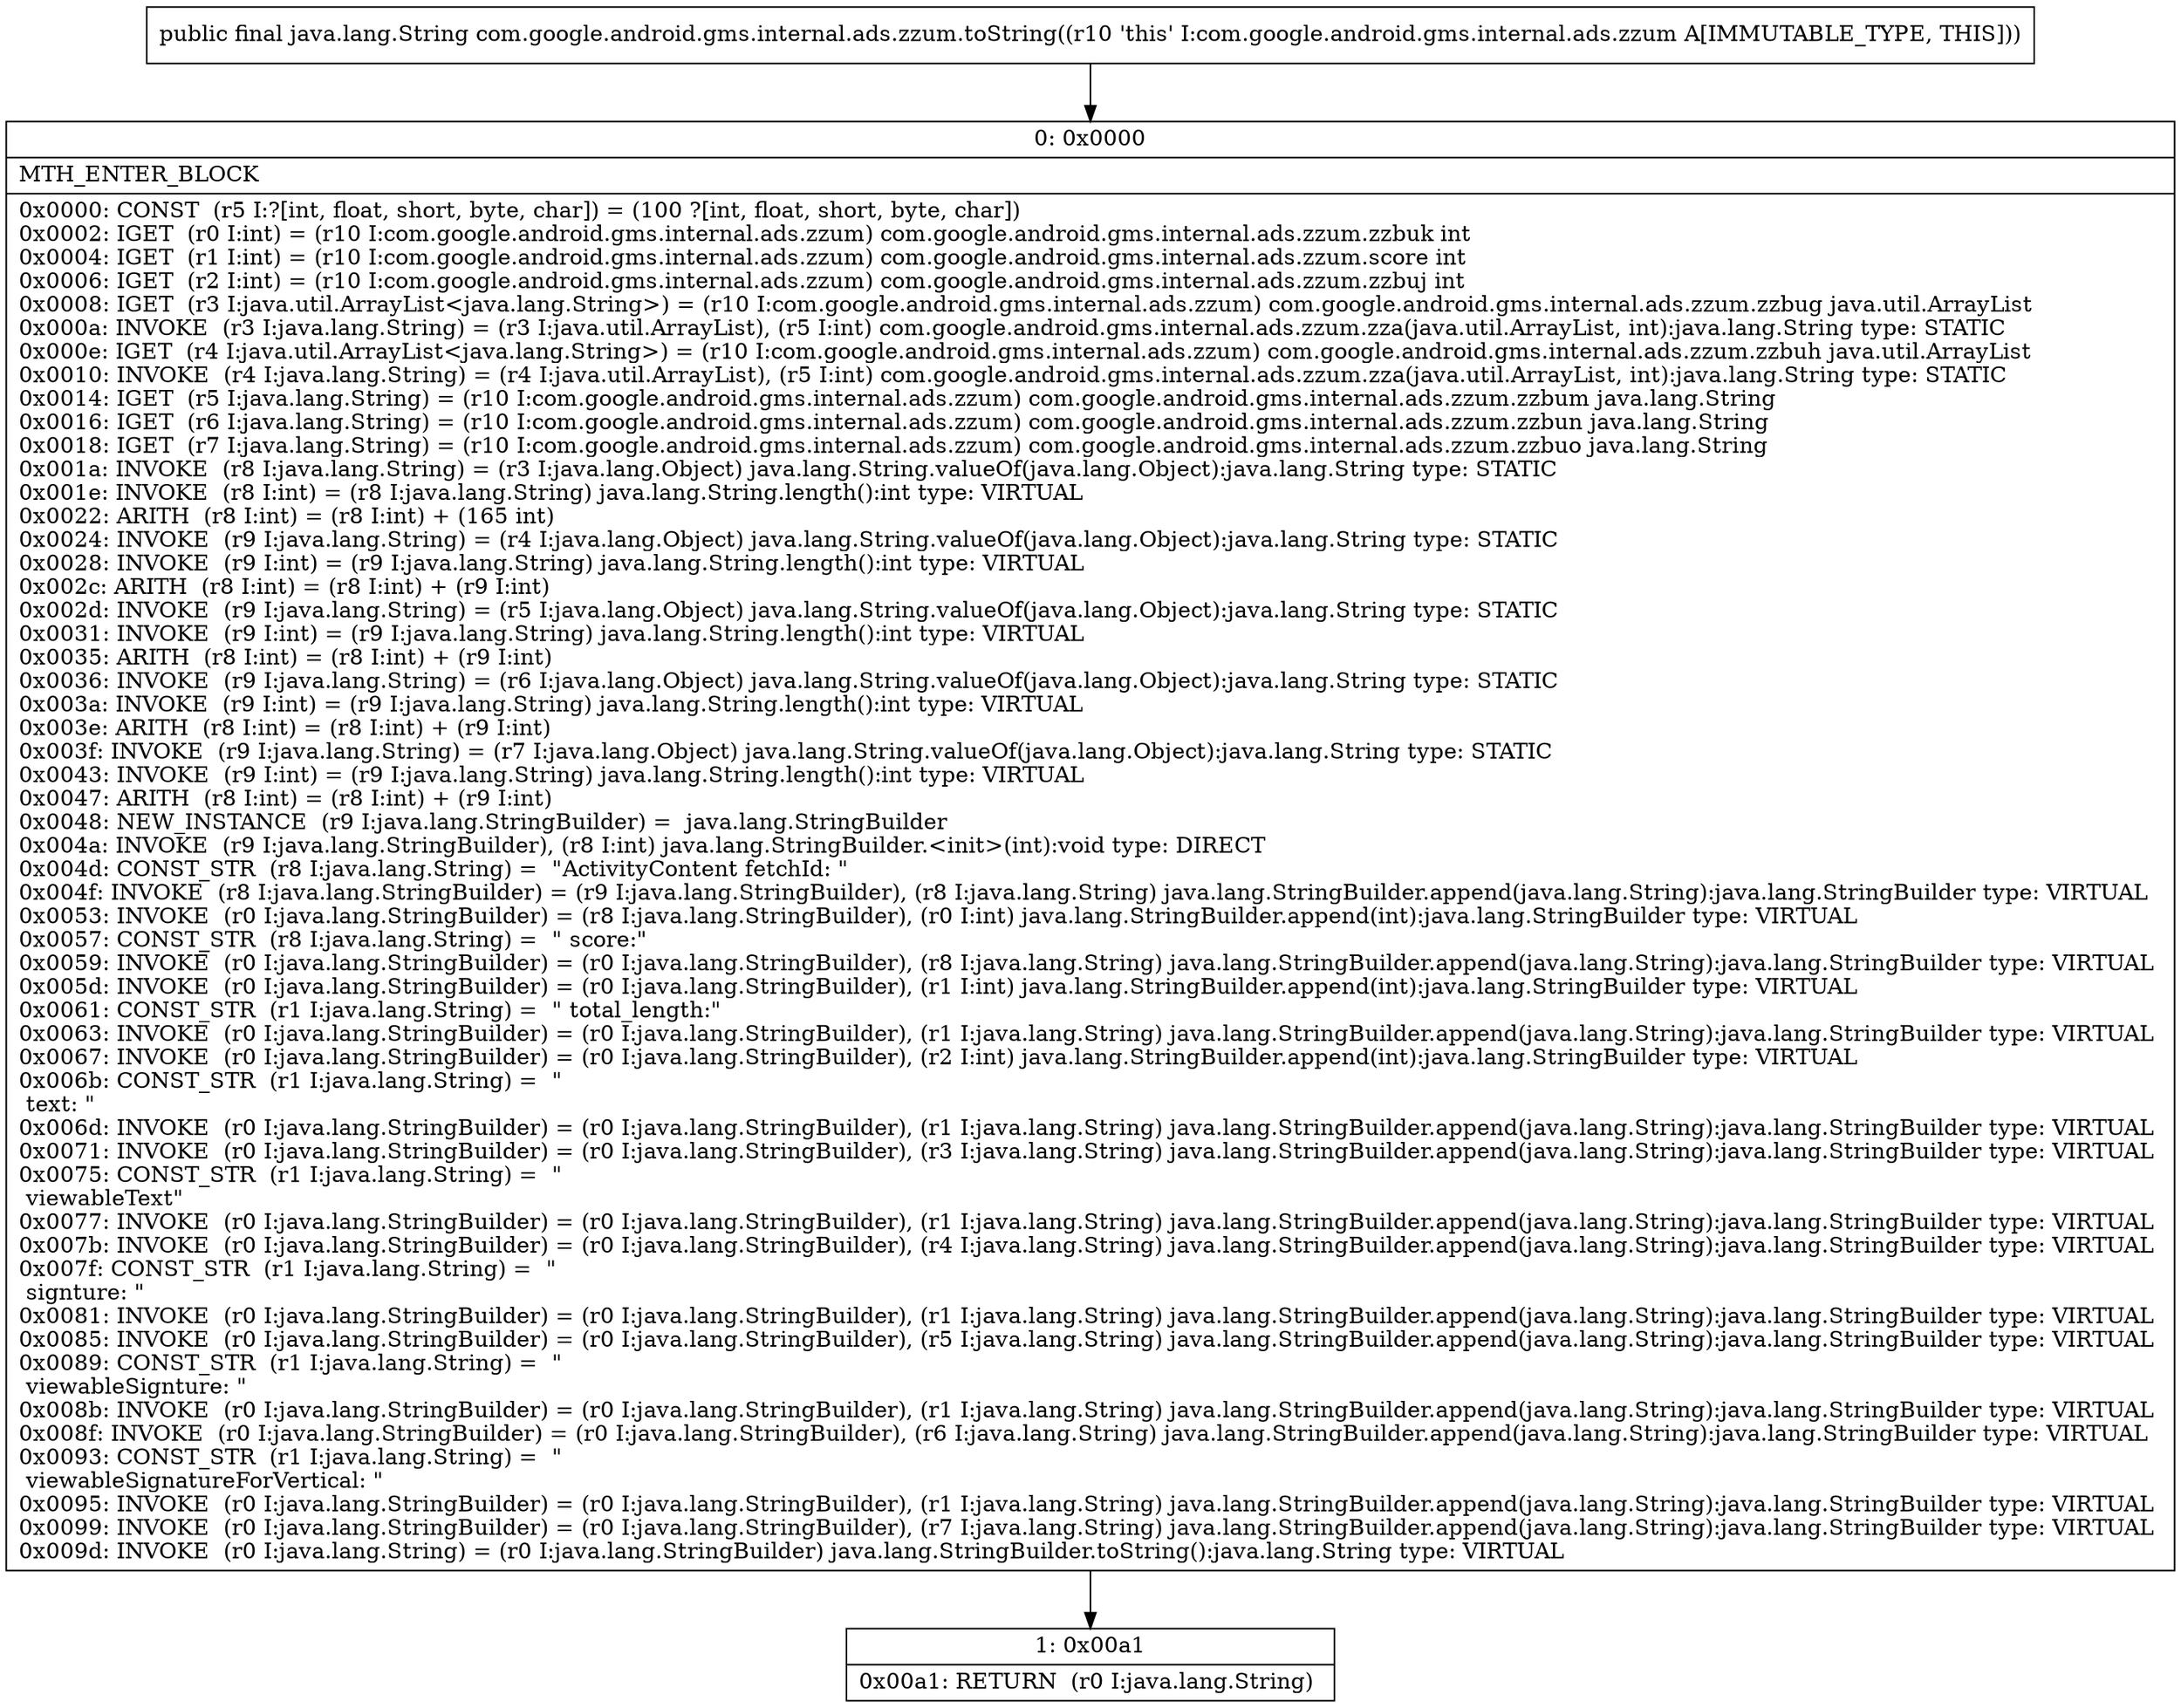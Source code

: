 digraph "CFG forcom.google.android.gms.internal.ads.zzum.toString()Ljava\/lang\/String;" {
Node_0 [shape=record,label="{0\:\ 0x0000|MTH_ENTER_BLOCK\l|0x0000: CONST  (r5 I:?[int, float, short, byte, char]) = (100 ?[int, float, short, byte, char]) \l0x0002: IGET  (r0 I:int) = (r10 I:com.google.android.gms.internal.ads.zzum) com.google.android.gms.internal.ads.zzum.zzbuk int \l0x0004: IGET  (r1 I:int) = (r10 I:com.google.android.gms.internal.ads.zzum) com.google.android.gms.internal.ads.zzum.score int \l0x0006: IGET  (r2 I:int) = (r10 I:com.google.android.gms.internal.ads.zzum) com.google.android.gms.internal.ads.zzum.zzbuj int \l0x0008: IGET  (r3 I:java.util.ArrayList\<java.lang.String\>) = (r10 I:com.google.android.gms.internal.ads.zzum) com.google.android.gms.internal.ads.zzum.zzbug java.util.ArrayList \l0x000a: INVOKE  (r3 I:java.lang.String) = (r3 I:java.util.ArrayList), (r5 I:int) com.google.android.gms.internal.ads.zzum.zza(java.util.ArrayList, int):java.lang.String type: STATIC \l0x000e: IGET  (r4 I:java.util.ArrayList\<java.lang.String\>) = (r10 I:com.google.android.gms.internal.ads.zzum) com.google.android.gms.internal.ads.zzum.zzbuh java.util.ArrayList \l0x0010: INVOKE  (r4 I:java.lang.String) = (r4 I:java.util.ArrayList), (r5 I:int) com.google.android.gms.internal.ads.zzum.zza(java.util.ArrayList, int):java.lang.String type: STATIC \l0x0014: IGET  (r5 I:java.lang.String) = (r10 I:com.google.android.gms.internal.ads.zzum) com.google.android.gms.internal.ads.zzum.zzbum java.lang.String \l0x0016: IGET  (r6 I:java.lang.String) = (r10 I:com.google.android.gms.internal.ads.zzum) com.google.android.gms.internal.ads.zzum.zzbun java.lang.String \l0x0018: IGET  (r7 I:java.lang.String) = (r10 I:com.google.android.gms.internal.ads.zzum) com.google.android.gms.internal.ads.zzum.zzbuo java.lang.String \l0x001a: INVOKE  (r8 I:java.lang.String) = (r3 I:java.lang.Object) java.lang.String.valueOf(java.lang.Object):java.lang.String type: STATIC \l0x001e: INVOKE  (r8 I:int) = (r8 I:java.lang.String) java.lang.String.length():int type: VIRTUAL \l0x0022: ARITH  (r8 I:int) = (r8 I:int) + (165 int) \l0x0024: INVOKE  (r9 I:java.lang.String) = (r4 I:java.lang.Object) java.lang.String.valueOf(java.lang.Object):java.lang.String type: STATIC \l0x0028: INVOKE  (r9 I:int) = (r9 I:java.lang.String) java.lang.String.length():int type: VIRTUAL \l0x002c: ARITH  (r8 I:int) = (r8 I:int) + (r9 I:int) \l0x002d: INVOKE  (r9 I:java.lang.String) = (r5 I:java.lang.Object) java.lang.String.valueOf(java.lang.Object):java.lang.String type: STATIC \l0x0031: INVOKE  (r9 I:int) = (r9 I:java.lang.String) java.lang.String.length():int type: VIRTUAL \l0x0035: ARITH  (r8 I:int) = (r8 I:int) + (r9 I:int) \l0x0036: INVOKE  (r9 I:java.lang.String) = (r6 I:java.lang.Object) java.lang.String.valueOf(java.lang.Object):java.lang.String type: STATIC \l0x003a: INVOKE  (r9 I:int) = (r9 I:java.lang.String) java.lang.String.length():int type: VIRTUAL \l0x003e: ARITH  (r8 I:int) = (r8 I:int) + (r9 I:int) \l0x003f: INVOKE  (r9 I:java.lang.String) = (r7 I:java.lang.Object) java.lang.String.valueOf(java.lang.Object):java.lang.String type: STATIC \l0x0043: INVOKE  (r9 I:int) = (r9 I:java.lang.String) java.lang.String.length():int type: VIRTUAL \l0x0047: ARITH  (r8 I:int) = (r8 I:int) + (r9 I:int) \l0x0048: NEW_INSTANCE  (r9 I:java.lang.StringBuilder) =  java.lang.StringBuilder \l0x004a: INVOKE  (r9 I:java.lang.StringBuilder), (r8 I:int) java.lang.StringBuilder.\<init\>(int):void type: DIRECT \l0x004d: CONST_STR  (r8 I:java.lang.String) =  \"ActivityContent fetchId: \" \l0x004f: INVOKE  (r8 I:java.lang.StringBuilder) = (r9 I:java.lang.StringBuilder), (r8 I:java.lang.String) java.lang.StringBuilder.append(java.lang.String):java.lang.StringBuilder type: VIRTUAL \l0x0053: INVOKE  (r0 I:java.lang.StringBuilder) = (r8 I:java.lang.StringBuilder), (r0 I:int) java.lang.StringBuilder.append(int):java.lang.StringBuilder type: VIRTUAL \l0x0057: CONST_STR  (r8 I:java.lang.String) =  \" score:\" \l0x0059: INVOKE  (r0 I:java.lang.StringBuilder) = (r0 I:java.lang.StringBuilder), (r8 I:java.lang.String) java.lang.StringBuilder.append(java.lang.String):java.lang.StringBuilder type: VIRTUAL \l0x005d: INVOKE  (r0 I:java.lang.StringBuilder) = (r0 I:java.lang.StringBuilder), (r1 I:int) java.lang.StringBuilder.append(int):java.lang.StringBuilder type: VIRTUAL \l0x0061: CONST_STR  (r1 I:java.lang.String) =  \" total_length:\" \l0x0063: INVOKE  (r0 I:java.lang.StringBuilder) = (r0 I:java.lang.StringBuilder), (r1 I:java.lang.String) java.lang.StringBuilder.append(java.lang.String):java.lang.StringBuilder type: VIRTUAL \l0x0067: INVOKE  (r0 I:java.lang.StringBuilder) = (r0 I:java.lang.StringBuilder), (r2 I:int) java.lang.StringBuilder.append(int):java.lang.StringBuilder type: VIRTUAL \l0x006b: CONST_STR  (r1 I:java.lang.String) =  \"\l text: \" \l0x006d: INVOKE  (r0 I:java.lang.StringBuilder) = (r0 I:java.lang.StringBuilder), (r1 I:java.lang.String) java.lang.StringBuilder.append(java.lang.String):java.lang.StringBuilder type: VIRTUAL \l0x0071: INVOKE  (r0 I:java.lang.StringBuilder) = (r0 I:java.lang.StringBuilder), (r3 I:java.lang.String) java.lang.StringBuilder.append(java.lang.String):java.lang.StringBuilder type: VIRTUAL \l0x0075: CONST_STR  (r1 I:java.lang.String) =  \"\l viewableText\" \l0x0077: INVOKE  (r0 I:java.lang.StringBuilder) = (r0 I:java.lang.StringBuilder), (r1 I:java.lang.String) java.lang.StringBuilder.append(java.lang.String):java.lang.StringBuilder type: VIRTUAL \l0x007b: INVOKE  (r0 I:java.lang.StringBuilder) = (r0 I:java.lang.StringBuilder), (r4 I:java.lang.String) java.lang.StringBuilder.append(java.lang.String):java.lang.StringBuilder type: VIRTUAL \l0x007f: CONST_STR  (r1 I:java.lang.String) =  \"\l signture: \" \l0x0081: INVOKE  (r0 I:java.lang.StringBuilder) = (r0 I:java.lang.StringBuilder), (r1 I:java.lang.String) java.lang.StringBuilder.append(java.lang.String):java.lang.StringBuilder type: VIRTUAL \l0x0085: INVOKE  (r0 I:java.lang.StringBuilder) = (r0 I:java.lang.StringBuilder), (r5 I:java.lang.String) java.lang.StringBuilder.append(java.lang.String):java.lang.StringBuilder type: VIRTUAL \l0x0089: CONST_STR  (r1 I:java.lang.String) =  \"\l viewableSignture: \" \l0x008b: INVOKE  (r0 I:java.lang.StringBuilder) = (r0 I:java.lang.StringBuilder), (r1 I:java.lang.String) java.lang.StringBuilder.append(java.lang.String):java.lang.StringBuilder type: VIRTUAL \l0x008f: INVOKE  (r0 I:java.lang.StringBuilder) = (r0 I:java.lang.StringBuilder), (r6 I:java.lang.String) java.lang.StringBuilder.append(java.lang.String):java.lang.StringBuilder type: VIRTUAL \l0x0093: CONST_STR  (r1 I:java.lang.String) =  \"\l viewableSignatureForVertical: \" \l0x0095: INVOKE  (r0 I:java.lang.StringBuilder) = (r0 I:java.lang.StringBuilder), (r1 I:java.lang.String) java.lang.StringBuilder.append(java.lang.String):java.lang.StringBuilder type: VIRTUAL \l0x0099: INVOKE  (r0 I:java.lang.StringBuilder) = (r0 I:java.lang.StringBuilder), (r7 I:java.lang.String) java.lang.StringBuilder.append(java.lang.String):java.lang.StringBuilder type: VIRTUAL \l0x009d: INVOKE  (r0 I:java.lang.String) = (r0 I:java.lang.StringBuilder) java.lang.StringBuilder.toString():java.lang.String type: VIRTUAL \l}"];
Node_1 [shape=record,label="{1\:\ 0x00a1|0x00a1: RETURN  (r0 I:java.lang.String) \l}"];
MethodNode[shape=record,label="{public final java.lang.String com.google.android.gms.internal.ads.zzum.toString((r10 'this' I:com.google.android.gms.internal.ads.zzum A[IMMUTABLE_TYPE, THIS])) }"];
MethodNode -> Node_0;
Node_0 -> Node_1;
}

